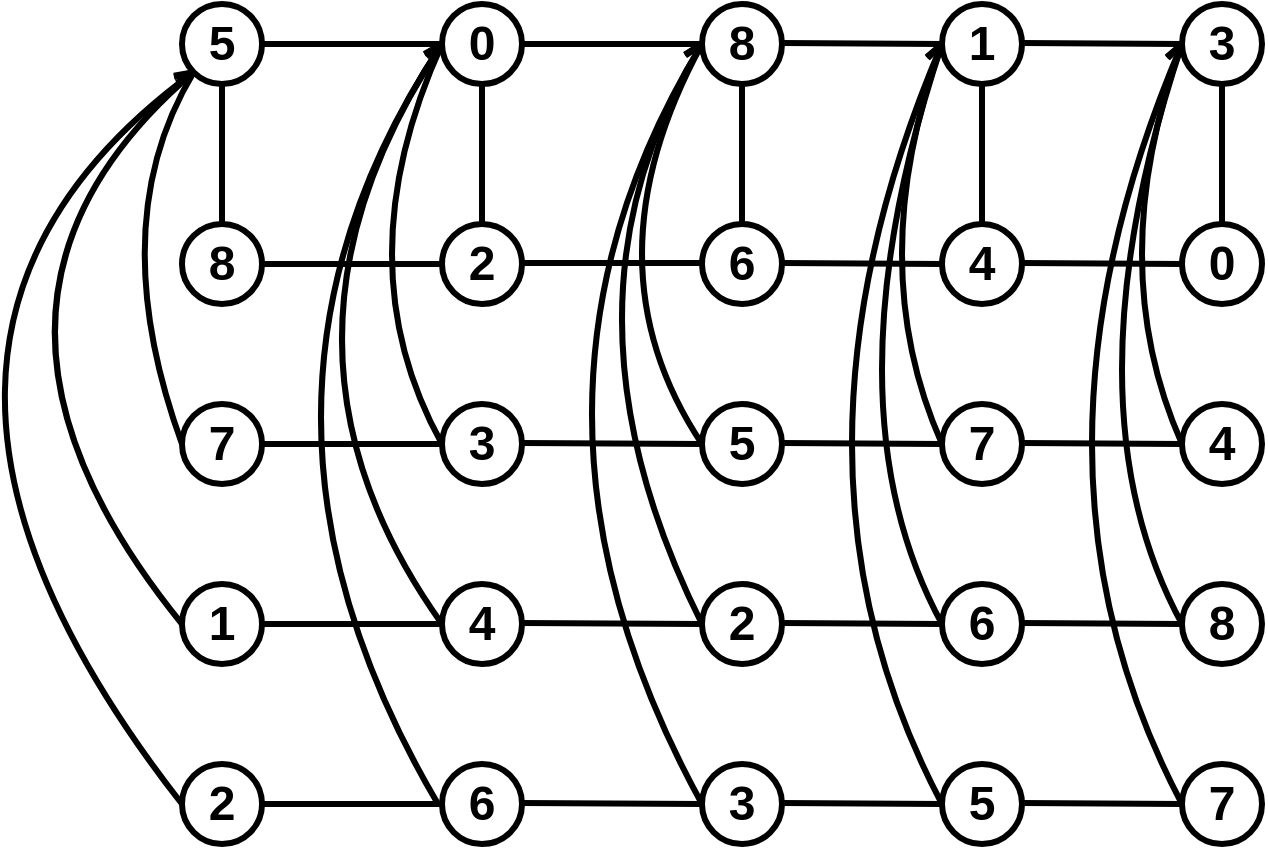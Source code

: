 <mxfile version="17.4.4" type="github">
  <diagram id="boWh-W9yGLVToVzq9MZm" name="Page-1">
    <mxGraphModel dx="1038" dy="489" grid="1" gridSize="10" guides="1" tooltips="1" connect="1" arrows="1" fold="1" page="1" pageScale="1" pageWidth="850" pageHeight="1100" math="0" shadow="0">
      <root>
        <mxCell id="0" />
        <mxCell id="1" parent="0" />
        <mxCell id="VgubCisPh5ra14O2e1j3-1" value="&lt;font style=&quot;font-size: 24px&quot;&gt;&lt;b style=&quot;font-size: 24px&quot;&gt;5&lt;/b&gt;&lt;/font&gt;" style="ellipse;whiteSpace=wrap;html=1;aspect=fixed;strokeWidth=3;fontSize=24;" vertex="1" parent="1">
          <mxGeometry x="160" y="80" width="40" height="40" as="geometry" />
        </mxCell>
        <mxCell id="VgubCisPh5ra14O2e1j3-2" value="&lt;font style=&quot;font-size: 24px&quot;&gt;&lt;b style=&quot;font-size: 24px&quot;&gt;0&lt;/b&gt;&lt;/font&gt;" style="ellipse;whiteSpace=wrap;html=1;aspect=fixed;strokeWidth=3;fontSize=24;" vertex="1" parent="1">
          <mxGeometry x="290" y="80" width="40" height="40" as="geometry" />
        </mxCell>
        <mxCell id="VgubCisPh5ra14O2e1j3-3" value="&lt;b style=&quot;font-size: 24px&quot;&gt;&lt;font style=&quot;font-size: 24px&quot;&gt;8&lt;/font&gt;&lt;/b&gt;" style="ellipse;whiteSpace=wrap;html=1;aspect=fixed;strokeWidth=3;fontSize=24;" vertex="1" parent="1">
          <mxGeometry x="420" y="80" width="40" height="40" as="geometry" />
        </mxCell>
        <mxCell id="VgubCisPh5ra14O2e1j3-4" value="&lt;b style=&quot;font-size: 24px&quot;&gt;1&lt;/b&gt;" style="ellipse;whiteSpace=wrap;html=1;aspect=fixed;strokeWidth=3;fontSize=24;" vertex="1" parent="1">
          <mxGeometry x="540" y="80" width="40" height="40" as="geometry" />
        </mxCell>
        <mxCell id="VgubCisPh5ra14O2e1j3-5" value="&lt;b style=&quot;font-size: 24px&quot;&gt;8&lt;/b&gt;" style="ellipse;whiteSpace=wrap;html=1;aspect=fixed;strokeWidth=3;fontSize=24;" vertex="1" parent="1">
          <mxGeometry x="160" y="190" width="40" height="40" as="geometry" />
        </mxCell>
        <mxCell id="VgubCisPh5ra14O2e1j3-6" value="&lt;b style=&quot;font-size: 24px&quot;&gt;7&lt;/b&gt;" style="ellipse;whiteSpace=wrap;html=1;aspect=fixed;strokeWidth=3;fontSize=24;" vertex="1" parent="1">
          <mxGeometry x="160" y="280" width="40" height="40" as="geometry" />
        </mxCell>
        <mxCell id="VgubCisPh5ra14O2e1j3-7" value="&lt;b style=&quot;font-size: 24px&quot;&gt;3&lt;/b&gt;" style="ellipse;whiteSpace=wrap;html=1;aspect=fixed;strokeWidth=3;fontSize=24;" vertex="1" parent="1">
          <mxGeometry x="290" y="280" width="40" height="40" as="geometry" />
        </mxCell>
        <mxCell id="VgubCisPh5ra14O2e1j3-8" value="&lt;b style=&quot;font-size: 24px&quot;&gt;5&lt;/b&gt;" style="ellipse;whiteSpace=wrap;html=1;aspect=fixed;strokeWidth=3;fontSize=24;" vertex="1" parent="1">
          <mxGeometry x="420" y="280" width="40" height="40" as="geometry" />
        </mxCell>
        <mxCell id="VgubCisPh5ra14O2e1j3-9" value="&lt;b style=&quot;font-size: 24px&quot;&gt;2&lt;/b&gt;" style="ellipse;whiteSpace=wrap;html=1;aspect=fixed;strokeWidth=3;fontSize=24;" vertex="1" parent="1">
          <mxGeometry x="290" y="190" width="40" height="40" as="geometry" />
        </mxCell>
        <mxCell id="VgubCisPh5ra14O2e1j3-10" value="&lt;b style=&quot;font-size: 24px;&quot;&gt;6&lt;/b&gt;" style="ellipse;whiteSpace=wrap;html=1;aspect=fixed;strokeWidth=3;fontSize=24;" vertex="1" parent="1">
          <mxGeometry x="420" y="190" width="40" height="40" as="geometry" />
        </mxCell>
        <mxCell id="VgubCisPh5ra14O2e1j3-11" value="&lt;b style=&quot;font-size: 24px&quot;&gt;&lt;font style=&quot;font-size: 24px&quot;&gt;4&lt;/font&gt;&lt;/b&gt;" style="ellipse;whiteSpace=wrap;html=1;aspect=fixed;strokeWidth=3;fontSize=24;" vertex="1" parent="1">
          <mxGeometry x="540" y="190" width="40" height="40" as="geometry" />
        </mxCell>
        <mxCell id="VgubCisPh5ra14O2e1j3-12" value="&lt;b style=&quot;font-size: 24px&quot;&gt;7&lt;/b&gt;" style="ellipse;whiteSpace=wrap;html=1;aspect=fixed;strokeWidth=3;fontSize=24;" vertex="1" parent="1">
          <mxGeometry x="540" y="280" width="40" height="40" as="geometry" />
        </mxCell>
        <mxCell id="VgubCisPh5ra14O2e1j3-13" value="&lt;b style=&quot;font-size: 24px&quot;&gt;1&lt;/b&gt;" style="ellipse;whiteSpace=wrap;html=1;aspect=fixed;strokeWidth=3;fontSize=24;" vertex="1" parent="1">
          <mxGeometry x="160" y="370" width="40" height="40" as="geometry" />
        </mxCell>
        <mxCell id="VgubCisPh5ra14O2e1j3-14" value="&lt;b style=&quot;font-size: 24px;&quot;&gt;4&lt;/b&gt;" style="ellipse;whiteSpace=wrap;html=1;aspect=fixed;strokeWidth=3;fontSize=24;" vertex="1" parent="1">
          <mxGeometry x="290" y="370" width="40" height="40" as="geometry" />
        </mxCell>
        <mxCell id="VgubCisPh5ra14O2e1j3-15" value="&lt;b style=&quot;font-size: 24px&quot;&gt;2&lt;/b&gt;" style="ellipse;whiteSpace=wrap;html=1;aspect=fixed;strokeWidth=3;fontSize=24;" vertex="1" parent="1">
          <mxGeometry x="420" y="370" width="40" height="40" as="geometry" />
        </mxCell>
        <mxCell id="VgubCisPh5ra14O2e1j3-16" value="&lt;b style=&quot;font-size: 24px&quot;&gt;6&lt;/b&gt;" style="ellipse;whiteSpace=wrap;html=1;aspect=fixed;strokeWidth=3;fontSize=24;" vertex="1" parent="1">
          <mxGeometry x="540" y="370" width="40" height="40" as="geometry" />
        </mxCell>
        <mxCell id="VgubCisPh5ra14O2e1j3-17" value="&lt;b style=&quot;font-size: 24px&quot;&gt;2&lt;/b&gt;" style="ellipse;whiteSpace=wrap;html=1;aspect=fixed;strokeWidth=3;fontSize=24;" vertex="1" parent="1">
          <mxGeometry x="160" y="460" width="40" height="40" as="geometry" />
        </mxCell>
        <mxCell id="VgubCisPh5ra14O2e1j3-18" value="&lt;b&gt;6&lt;/b&gt;" style="ellipse;whiteSpace=wrap;html=1;aspect=fixed;strokeWidth=3;fontSize=24;" vertex="1" parent="1">
          <mxGeometry x="290" y="460" width="40" height="40" as="geometry" />
        </mxCell>
        <mxCell id="VgubCisPh5ra14O2e1j3-19" value="&lt;b style=&quot;font-size: 24px&quot;&gt;3&lt;/b&gt;" style="ellipse;whiteSpace=wrap;html=1;aspect=fixed;strokeWidth=3;fontSize=24;" vertex="1" parent="1">
          <mxGeometry x="420" y="460" width="40" height="40" as="geometry" />
        </mxCell>
        <mxCell id="VgubCisPh5ra14O2e1j3-20" value="&lt;b style=&quot;font-size: 24px&quot;&gt;5&lt;/b&gt;" style="ellipse;whiteSpace=wrap;html=1;aspect=fixed;strokeWidth=3;fontSize=24;" vertex="1" parent="1">
          <mxGeometry x="540" y="460" width="40" height="40" as="geometry" />
        </mxCell>
        <mxCell id="VgubCisPh5ra14O2e1j3-21" value="" style="curved=1;endArrow=openAsync;html=1;rounded=0;entryX=0;entryY=1;entryDx=0;entryDy=0;exitX=0;exitY=0.5;exitDx=0;exitDy=0;endFill=0;strokeWidth=3;fontSize=24;" edge="1" parent="1" source="VgubCisPh5ra14O2e1j3-6" target="VgubCisPh5ra14O2e1j3-1">
          <mxGeometry width="50" height="50" relative="1" as="geometry">
            <mxPoint x="360" y="310" as="sourcePoint" />
            <mxPoint x="300" y="170" as="targetPoint" />
            <Array as="points">
              <mxPoint x="120" y="190" />
            </Array>
          </mxGeometry>
        </mxCell>
        <mxCell id="VgubCisPh5ra14O2e1j3-22" value="" style="curved=1;endArrow=openAsync;html=1;rounded=0;entryX=0;entryY=0.5;entryDx=0;entryDy=0;exitX=0;exitY=0.5;exitDx=0;exitDy=0;endFill=0;strokeWidth=3;fontSize=24;" edge="1" parent="1" source="VgubCisPh5ra14O2e1j3-7" target="VgubCisPh5ra14O2e1j3-2">
          <mxGeometry width="50" height="50" relative="1" as="geometry">
            <mxPoint x="170" y="310" as="sourcePoint" />
            <mxPoint x="175.858" y="124.142" as="targetPoint" />
            <Array as="points">
              <mxPoint x="240" y="210" />
            </Array>
          </mxGeometry>
        </mxCell>
        <mxCell id="VgubCisPh5ra14O2e1j3-23" value="" style="curved=1;endArrow=openAsync;html=1;rounded=0;entryX=0;entryY=0.5;entryDx=0;entryDy=0;exitX=0;exitY=0.5;exitDx=0;exitDy=0;endFill=0;strokeWidth=3;fontSize=24;" edge="1" parent="1" source="VgubCisPh5ra14O2e1j3-8" target="VgubCisPh5ra14O2e1j3-3">
          <mxGeometry width="50" height="50" relative="1" as="geometry">
            <mxPoint x="300" y="310" as="sourcePoint" />
            <mxPoint x="300" y="110" as="targetPoint" />
            <Array as="points">
              <mxPoint x="360" y="210" />
            </Array>
          </mxGeometry>
        </mxCell>
        <mxCell id="VgubCisPh5ra14O2e1j3-24" value="" style="curved=1;endArrow=openAsync;html=1;rounded=0;entryX=0;entryY=0.5;entryDx=0;entryDy=0;endFill=0;exitX=0;exitY=0.5;exitDx=0;exitDy=0;strokeWidth=3;fontSize=24;" edge="1" parent="1" source="VgubCisPh5ra14O2e1j3-12" target="VgubCisPh5ra14O2e1j3-4">
          <mxGeometry width="50" height="50" relative="1" as="geometry">
            <mxPoint x="530" y="300" as="sourcePoint" />
            <mxPoint x="310" y="120" as="targetPoint" />
            <Array as="points">
              <mxPoint x="500" y="210" />
            </Array>
          </mxGeometry>
        </mxCell>
        <mxCell id="VgubCisPh5ra14O2e1j3-25" value="" style="curved=1;endArrow=openAsync;html=1;rounded=0;entryX=0;entryY=1;entryDx=0;entryDy=0;exitX=0;exitY=0.5;exitDx=0;exitDy=0;endFill=0;strokeWidth=3;fontSize=24;" edge="1" parent="1" source="VgubCisPh5ra14O2e1j3-13" target="VgubCisPh5ra14O2e1j3-1">
          <mxGeometry width="50" height="50" relative="1" as="geometry">
            <mxPoint x="320" y="330" as="sourcePoint" />
            <mxPoint x="320" y="130" as="targetPoint" />
            <Array as="points">
              <mxPoint x="30" y="230" />
            </Array>
          </mxGeometry>
        </mxCell>
        <mxCell id="VgubCisPh5ra14O2e1j3-26" value="" style="curved=1;endArrow=openAsync;html=1;rounded=0;exitX=0;exitY=0.5;exitDx=0;exitDy=0;endFill=0;strokeWidth=3;fontSize=24;" edge="1" parent="1" source="VgubCisPh5ra14O2e1j3-14">
          <mxGeometry width="50" height="50" relative="1" as="geometry">
            <mxPoint x="170" y="400" as="sourcePoint" />
            <mxPoint x="290" y="100" as="targetPoint" />
            <Array as="points">
              <mxPoint x="190" y="250" />
            </Array>
          </mxGeometry>
        </mxCell>
        <mxCell id="VgubCisPh5ra14O2e1j3-27" value="" style="curved=1;endArrow=openAsync;html=1;rounded=0;exitX=0;exitY=0.5;exitDx=0;exitDy=0;endFill=0;entryX=0;entryY=1;entryDx=0;entryDy=0;strokeWidth=3;fontSize=24;" edge="1" parent="1" source="VgubCisPh5ra14O2e1j3-17" target="VgubCisPh5ra14O2e1j3-1">
          <mxGeometry width="50" height="50" relative="1" as="geometry">
            <mxPoint x="180" y="410" as="sourcePoint" />
            <mxPoint x="160" y="120" as="targetPoint" />
            <Array as="points">
              <mxPoint x="-20" y="250" />
            </Array>
          </mxGeometry>
        </mxCell>
        <mxCell id="VgubCisPh5ra14O2e1j3-28" value="" style="curved=1;endArrow=openAsync;html=1;rounded=0;exitX=0;exitY=0.5;exitDx=0;exitDy=0;endFill=0;strokeWidth=3;fontSize=24;" edge="1" parent="1" source="VgubCisPh5ra14O2e1j3-19">
          <mxGeometry width="50" height="50" relative="1" as="geometry">
            <mxPoint x="170" y="490" as="sourcePoint" />
            <mxPoint x="420" y="100" as="targetPoint" />
            <Array as="points">
              <mxPoint x="310" y="280" />
            </Array>
          </mxGeometry>
        </mxCell>
        <mxCell id="VgubCisPh5ra14O2e1j3-29" value="" style="curved=1;endArrow=openAsync;html=1;rounded=0;endFill=0;strokeWidth=3;fontSize=24;" edge="1" parent="1">
          <mxGeometry width="50" height="50" relative="1" as="geometry">
            <mxPoint x="288" y="480" as="sourcePoint" />
            <mxPoint x="290" y="100" as="targetPoint" />
            <Array as="points">
              <mxPoint x="170" y="280" />
            </Array>
          </mxGeometry>
        </mxCell>
        <mxCell id="VgubCisPh5ra14O2e1j3-30" value="" style="curved=1;endArrow=openAsync;html=1;rounded=0;exitX=0;exitY=0.5;exitDx=0;exitDy=0;endFill=0;strokeWidth=3;fontSize=24;" edge="1" parent="1" source="VgubCisPh5ra14O2e1j3-20">
          <mxGeometry width="50" height="50" relative="1" as="geometry">
            <mxPoint x="430" y="490" as="sourcePoint" />
            <mxPoint x="540" y="100" as="targetPoint" />
            <Array as="points">
              <mxPoint x="450" y="310" />
            </Array>
          </mxGeometry>
        </mxCell>
        <mxCell id="VgubCisPh5ra14O2e1j3-31" value="" style="endArrow=none;html=1;rounded=0;exitX=0.5;exitY=1;exitDx=0;exitDy=0;entryX=0.5;entryY=0;entryDx=0;entryDy=0;strokeWidth=3;fontSize=24;" edge="1" parent="1" source="VgubCisPh5ra14O2e1j3-1" target="VgubCisPh5ra14O2e1j3-5">
          <mxGeometry width="50" height="50" relative="1" as="geometry">
            <mxPoint x="210" y="130" as="sourcePoint" />
            <mxPoint x="410" y="260" as="targetPoint" />
          </mxGeometry>
        </mxCell>
        <mxCell id="VgubCisPh5ra14O2e1j3-32" value="" style="endArrow=none;html=1;rounded=0;exitX=1;exitY=0.5;exitDx=0;exitDy=0;entryX=0;entryY=0.5;entryDx=0;entryDy=0;strokeWidth=3;fontSize=24;" edge="1" parent="1" source="VgubCisPh5ra14O2e1j3-1" target="VgubCisPh5ra14O2e1j3-2">
          <mxGeometry width="50" height="50" relative="1" as="geometry">
            <mxPoint x="190" y="130" as="sourcePoint" />
            <mxPoint x="190" y="200" as="targetPoint" />
          </mxGeometry>
        </mxCell>
        <mxCell id="VgubCisPh5ra14O2e1j3-33" value="" style="endArrow=none;html=1;rounded=0;exitX=0.5;exitY=1;exitDx=0;exitDy=0;entryX=0.5;entryY=0;entryDx=0;entryDy=0;strokeWidth=3;fontSize=24;" edge="1" parent="1" source="VgubCisPh5ra14O2e1j3-2" target="VgubCisPh5ra14O2e1j3-9">
          <mxGeometry width="50" height="50" relative="1" as="geometry">
            <mxPoint x="200" y="140" as="sourcePoint" />
            <mxPoint x="200" y="210" as="targetPoint" />
          </mxGeometry>
        </mxCell>
        <mxCell id="VgubCisPh5ra14O2e1j3-34" value="" style="endArrow=none;html=1;rounded=0;exitX=0.5;exitY=1;exitDx=0;exitDy=0;entryX=0.5;entryY=0;entryDx=0;entryDy=0;strokeWidth=3;fontSize=24;" edge="1" parent="1" source="VgubCisPh5ra14O2e1j3-3" target="VgubCisPh5ra14O2e1j3-10">
          <mxGeometry width="50" height="50" relative="1" as="geometry">
            <mxPoint x="210" y="150" as="sourcePoint" />
            <mxPoint x="210" y="220" as="targetPoint" />
          </mxGeometry>
        </mxCell>
        <mxCell id="VgubCisPh5ra14O2e1j3-35" value="" style="endArrow=none;html=1;rounded=0;exitX=0.5;exitY=1;exitDx=0;exitDy=0;entryX=0.5;entryY=0;entryDx=0;entryDy=0;strokeWidth=3;fontSize=24;" edge="1" parent="1" source="VgubCisPh5ra14O2e1j3-4" target="VgubCisPh5ra14O2e1j3-11">
          <mxGeometry width="50" height="50" relative="1" as="geometry">
            <mxPoint x="220" y="160" as="sourcePoint" />
            <mxPoint x="220" y="230" as="targetPoint" />
          </mxGeometry>
        </mxCell>
        <mxCell id="VgubCisPh5ra14O2e1j3-36" value="" style="endArrow=none;html=1;rounded=0;exitX=0;exitY=0.5;exitDx=0;exitDy=0;entryX=1;entryY=0.5;entryDx=0;entryDy=0;strokeWidth=3;fontSize=24;" edge="1" parent="1" source="VgubCisPh5ra14O2e1j3-9" target="VgubCisPh5ra14O2e1j3-5">
          <mxGeometry width="50" height="50" relative="1" as="geometry">
            <mxPoint x="230" y="170" as="sourcePoint" />
            <mxPoint x="230" y="240" as="targetPoint" />
          </mxGeometry>
        </mxCell>
        <mxCell id="VgubCisPh5ra14O2e1j3-37" value="" style="endArrow=none;html=1;rounded=0;exitX=0;exitY=0.5;exitDx=0;exitDy=0;entryX=1;entryY=0.5;entryDx=0;entryDy=0;strokeWidth=3;fontSize=24;" edge="1" parent="1" source="VgubCisPh5ra14O2e1j3-7" target="VgubCisPh5ra14O2e1j3-6">
          <mxGeometry width="50" height="50" relative="1" as="geometry">
            <mxPoint x="300" y="220" as="sourcePoint" />
            <mxPoint x="210" y="220" as="targetPoint" />
          </mxGeometry>
        </mxCell>
        <mxCell id="VgubCisPh5ra14O2e1j3-38" value="" style="endArrow=none;html=1;rounded=0;exitX=0;exitY=0.5;exitDx=0;exitDy=0;entryX=1;entryY=0.5;entryDx=0;entryDy=0;strokeWidth=3;fontSize=24;" edge="1" parent="1" source="VgubCisPh5ra14O2e1j3-14" target="VgubCisPh5ra14O2e1j3-13">
          <mxGeometry width="50" height="50" relative="1" as="geometry">
            <mxPoint x="310" y="230" as="sourcePoint" />
            <mxPoint x="220" y="230" as="targetPoint" />
          </mxGeometry>
        </mxCell>
        <mxCell id="VgubCisPh5ra14O2e1j3-39" value="" style="endArrow=none;html=1;rounded=0;entryX=1;entryY=0.5;entryDx=0;entryDy=0;strokeWidth=3;fontSize=24;" edge="1" parent="1" target="VgubCisPh5ra14O2e1j3-17">
          <mxGeometry width="50" height="50" relative="1" as="geometry">
            <mxPoint x="290" y="480" as="sourcePoint" />
            <mxPoint x="230" y="240" as="targetPoint" />
          </mxGeometry>
        </mxCell>
        <mxCell id="VgubCisPh5ra14O2e1j3-40" value="" style="curved=1;endArrow=openAsync;html=1;rounded=0;entryX=0;entryY=0.5;entryDx=0;entryDy=0;exitX=0;exitY=0.5;exitDx=0;exitDy=0;endFill=0;strokeWidth=3;fontSize=24;" edge="1" parent="1" source="VgubCisPh5ra14O2e1j3-15" target="VgubCisPh5ra14O2e1j3-3">
          <mxGeometry width="50" height="50" relative="1" as="geometry">
            <mxPoint x="430" y="310" as="sourcePoint" />
            <mxPoint x="430" y="110" as="targetPoint" />
            <Array as="points">
              <mxPoint x="340" y="230" />
            </Array>
          </mxGeometry>
        </mxCell>
        <mxCell id="VgubCisPh5ra14O2e1j3-41" value="" style="curved=1;endArrow=openAsync;html=1;rounded=0;exitX=0;exitY=0.5;exitDx=0;exitDy=0;endFill=0;strokeWidth=3;fontSize=24;" edge="1" parent="1" source="VgubCisPh5ra14O2e1j3-16">
          <mxGeometry width="50" height="50" relative="1" as="geometry">
            <mxPoint x="550" y="490" as="sourcePoint" />
            <mxPoint x="540" y="100" as="targetPoint" />
            <Array as="points">
              <mxPoint x="480" y="280" />
            </Array>
          </mxGeometry>
        </mxCell>
        <mxCell id="VgubCisPh5ra14O2e1j3-124" value="&lt;b style=&quot;font-size: 24px&quot;&gt;3&lt;/b&gt;" style="ellipse;whiteSpace=wrap;html=1;aspect=fixed;strokeWidth=3;fontSize=24;" vertex="1" parent="1">
          <mxGeometry x="660" y="80" width="40" height="40" as="geometry" />
        </mxCell>
        <mxCell id="VgubCisPh5ra14O2e1j3-125" value="&lt;b style=&quot;font-size: 24px&quot;&gt;&lt;font style=&quot;font-size: 24px&quot;&gt;0&lt;/font&gt;&lt;/b&gt;" style="ellipse;whiteSpace=wrap;html=1;aspect=fixed;strokeWidth=3;fontSize=24;" vertex="1" parent="1">
          <mxGeometry x="660" y="190" width="40" height="40" as="geometry" />
        </mxCell>
        <mxCell id="VgubCisPh5ra14O2e1j3-126" value="&lt;b&gt;4&lt;/b&gt;" style="ellipse;whiteSpace=wrap;html=1;aspect=fixed;strokeWidth=3;fontSize=24;" vertex="1" parent="1">
          <mxGeometry x="660" y="280" width="40" height="40" as="geometry" />
        </mxCell>
        <mxCell id="VgubCisPh5ra14O2e1j3-127" value="&lt;b style=&quot;font-size: 24px&quot;&gt;8&lt;/b&gt;" style="ellipse;whiteSpace=wrap;html=1;aspect=fixed;strokeWidth=3;fontSize=24;" vertex="1" parent="1">
          <mxGeometry x="660" y="370" width="40" height="40" as="geometry" />
        </mxCell>
        <mxCell id="VgubCisPh5ra14O2e1j3-128" value="&lt;b style=&quot;font-size: 24px&quot;&gt;7&lt;/b&gt;" style="ellipse;whiteSpace=wrap;html=1;aspect=fixed;strokeWidth=3;fontSize=24;" vertex="1" parent="1">
          <mxGeometry x="660" y="460" width="40" height="40" as="geometry" />
        </mxCell>
        <mxCell id="VgubCisPh5ra14O2e1j3-129" value="" style="curved=1;endArrow=openAsync;html=1;rounded=0;entryX=0;entryY=0.5;entryDx=0;entryDy=0;endFill=0;exitX=0;exitY=0.5;exitDx=0;exitDy=0;strokeWidth=3;fontSize=24;" edge="1" parent="1" source="VgubCisPh5ra14O2e1j3-126" target="VgubCisPh5ra14O2e1j3-124">
          <mxGeometry width="50" height="50" relative="1" as="geometry">
            <mxPoint x="650" y="300" as="sourcePoint" />
            <mxPoint x="430" y="120" as="targetPoint" />
            <Array as="points">
              <mxPoint x="620" y="210" />
            </Array>
          </mxGeometry>
        </mxCell>
        <mxCell id="VgubCisPh5ra14O2e1j3-130" value="" style="endArrow=none;html=1;rounded=0;exitX=0.5;exitY=1;exitDx=0;exitDy=0;entryX=0.5;entryY=0;entryDx=0;entryDy=0;strokeWidth=3;fontSize=24;" edge="1" parent="1" source="VgubCisPh5ra14O2e1j3-124" target="VgubCisPh5ra14O2e1j3-125">
          <mxGeometry width="50" height="50" relative="1" as="geometry">
            <mxPoint x="340" y="160" as="sourcePoint" />
            <mxPoint x="340" y="230" as="targetPoint" />
          </mxGeometry>
        </mxCell>
        <mxCell id="VgubCisPh5ra14O2e1j3-131" value="" style="curved=1;endArrow=openAsync;html=1;rounded=0;exitX=0;exitY=0.5;exitDx=0;exitDy=0;endFill=0;strokeWidth=3;fontSize=24;" edge="1" parent="1" source="VgubCisPh5ra14O2e1j3-127">
          <mxGeometry width="50" height="50" relative="1" as="geometry">
            <mxPoint x="670" y="490" as="sourcePoint" />
            <mxPoint x="660" y="100" as="targetPoint" />
            <Array as="points">
              <mxPoint x="600" y="280" />
            </Array>
          </mxGeometry>
        </mxCell>
        <mxCell id="VgubCisPh5ra14O2e1j3-132" value="" style="curved=1;endArrow=openAsync;html=1;rounded=0;endFill=0;strokeWidth=3;fontSize=24;" edge="1" parent="1">
          <mxGeometry width="50" height="50" relative="1" as="geometry">
            <mxPoint x="660" y="480" as="sourcePoint" />
            <mxPoint x="660" y="100" as="targetPoint" />
            <Array as="points">
              <mxPoint x="570" y="310" />
            </Array>
          </mxGeometry>
        </mxCell>
        <mxCell id="VgubCisPh5ra14O2e1j3-133" value="" style="endArrow=none;html=1;rounded=0;exitX=1;exitY=0.5;exitDx=0;exitDy=0;entryX=0;entryY=0.5;entryDx=0;entryDy=0;strokeWidth=3;fontSize=24;" edge="1" parent="1" source="VgubCisPh5ra14O2e1j3-2" target="VgubCisPh5ra14O2e1j3-3">
          <mxGeometry width="50" height="50" relative="1" as="geometry">
            <mxPoint x="210" y="110" as="sourcePoint" />
            <mxPoint x="300" y="110" as="targetPoint" />
          </mxGeometry>
        </mxCell>
        <mxCell id="VgubCisPh5ra14O2e1j3-135" value="" style="endArrow=none;html=1;rounded=0;exitX=1;exitY=0.5;exitDx=0;exitDy=0;strokeWidth=3;fontSize=24;" edge="1" parent="1">
          <mxGeometry width="50" height="50" relative="1" as="geometry">
            <mxPoint x="460" y="99.5" as="sourcePoint" />
            <mxPoint x="540" y="100" as="targetPoint" />
          </mxGeometry>
        </mxCell>
        <mxCell id="VgubCisPh5ra14O2e1j3-136" value="" style="endArrow=none;html=1;rounded=0;exitX=1;exitY=0.5;exitDx=0;exitDy=0;strokeWidth=3;fontSize=24;" edge="1" parent="1">
          <mxGeometry width="50" height="50" relative="1" as="geometry">
            <mxPoint x="580" y="99.5" as="sourcePoint" />
            <mxPoint x="660" y="100" as="targetPoint" />
          </mxGeometry>
        </mxCell>
        <mxCell id="VgubCisPh5ra14O2e1j3-137" value="" style="endArrow=none;html=1;rounded=0;exitX=1;exitY=0.5;exitDx=0;exitDy=0;entryX=0;entryY=0.5;entryDx=0;entryDy=0;strokeWidth=3;fontSize=24;" edge="1" parent="1">
          <mxGeometry width="50" height="50" relative="1" as="geometry">
            <mxPoint x="330" y="209.5" as="sourcePoint" />
            <mxPoint x="420" y="209.5" as="targetPoint" />
          </mxGeometry>
        </mxCell>
        <mxCell id="VgubCisPh5ra14O2e1j3-138" value="" style="endArrow=none;html=1;rounded=0;exitX=1;exitY=0.5;exitDx=0;exitDy=0;entryX=0;entryY=0.5;entryDx=0;entryDy=0;strokeWidth=3;fontSize=24;" edge="1" parent="1" target="VgubCisPh5ra14O2e1j3-11">
          <mxGeometry width="50" height="50" relative="1" as="geometry">
            <mxPoint x="460" y="209.5" as="sourcePoint" />
            <mxPoint x="550" y="209.5" as="targetPoint" />
          </mxGeometry>
        </mxCell>
        <mxCell id="VgubCisPh5ra14O2e1j3-141" value="" style="endArrow=none;html=1;rounded=0;exitX=1;exitY=0.5;exitDx=0;exitDy=0;strokeWidth=3;fontSize=24;" edge="1" parent="1">
          <mxGeometry width="50" height="50" relative="1" as="geometry">
            <mxPoint x="580" y="209.5" as="sourcePoint" />
            <mxPoint x="660" y="210" as="targetPoint" />
          </mxGeometry>
        </mxCell>
        <mxCell id="VgubCisPh5ra14O2e1j3-142" value="" style="endArrow=none;html=1;rounded=0;exitX=1;exitY=0.5;exitDx=0;exitDy=0;entryX=0;entryY=0.5;entryDx=0;entryDy=0;strokeWidth=3;fontSize=24;" edge="1" parent="1">
          <mxGeometry width="50" height="50" relative="1" as="geometry">
            <mxPoint x="460" y="299.5" as="sourcePoint" />
            <mxPoint x="540" y="300" as="targetPoint" />
          </mxGeometry>
        </mxCell>
        <mxCell id="VgubCisPh5ra14O2e1j3-143" value="" style="endArrow=none;html=1;rounded=0;exitX=1;exitY=0.5;exitDx=0;exitDy=0;entryX=0;entryY=0.5;entryDx=0;entryDy=0;strokeWidth=3;fontSize=24;" edge="1" parent="1" target="VgubCisPh5ra14O2e1j3-8">
          <mxGeometry width="50" height="50" relative="1" as="geometry">
            <mxPoint x="330" y="299.5" as="sourcePoint" />
            <mxPoint x="410" y="300" as="targetPoint" />
          </mxGeometry>
        </mxCell>
        <mxCell id="VgubCisPh5ra14O2e1j3-144" value="" style="endArrow=none;html=1;rounded=0;exitX=1;exitY=0.5;exitDx=0;exitDy=0;entryX=0;entryY=0.5;entryDx=0;entryDy=0;strokeWidth=3;fontSize=24;" edge="1" parent="1">
          <mxGeometry width="50" height="50" relative="1" as="geometry">
            <mxPoint x="330" y="389.5" as="sourcePoint" />
            <mxPoint x="420" y="390" as="targetPoint" />
          </mxGeometry>
        </mxCell>
        <mxCell id="VgubCisPh5ra14O2e1j3-145" value="" style="endArrow=none;html=1;rounded=0;exitX=1;exitY=0.5;exitDx=0;exitDy=0;entryX=0;entryY=0.5;entryDx=0;entryDy=0;strokeWidth=3;fontSize=24;" edge="1" parent="1">
          <mxGeometry width="50" height="50" relative="1" as="geometry">
            <mxPoint x="330" y="479.5" as="sourcePoint" />
            <mxPoint x="420" y="480" as="targetPoint" />
          </mxGeometry>
        </mxCell>
        <mxCell id="VgubCisPh5ra14O2e1j3-146" value="" style="endArrow=none;html=1;rounded=0;exitX=1;exitY=0.5;exitDx=0;exitDy=0;entryX=0;entryY=0.5;entryDx=0;entryDy=0;strokeWidth=3;fontSize=24;" edge="1" parent="1">
          <mxGeometry width="50" height="50" relative="1" as="geometry">
            <mxPoint x="460" y="389.5" as="sourcePoint" />
            <mxPoint x="540" y="390" as="targetPoint" />
          </mxGeometry>
        </mxCell>
        <mxCell id="VgubCisPh5ra14O2e1j3-147" value="" style="endArrow=none;html=1;rounded=0;exitX=1;exitY=0.5;exitDx=0;exitDy=0;entryX=0;entryY=0.5;entryDx=0;entryDy=0;strokeWidth=3;fontSize=24;" edge="1" parent="1">
          <mxGeometry width="50" height="50" relative="1" as="geometry">
            <mxPoint x="460" y="479.5" as="sourcePoint" />
            <mxPoint x="540" y="480" as="targetPoint" />
          </mxGeometry>
        </mxCell>
        <mxCell id="VgubCisPh5ra14O2e1j3-148" value="" style="endArrow=none;html=1;rounded=0;exitX=1;exitY=0.5;exitDx=0;exitDy=0;strokeWidth=3;fontSize=24;" edge="1" parent="1">
          <mxGeometry width="50" height="50" relative="1" as="geometry">
            <mxPoint x="580" y="299.5" as="sourcePoint" />
            <mxPoint x="660" y="300" as="targetPoint" />
          </mxGeometry>
        </mxCell>
        <mxCell id="VgubCisPh5ra14O2e1j3-149" value="" style="endArrow=none;html=1;rounded=0;exitX=1;exitY=0.5;exitDx=0;exitDy=0;strokeWidth=3;fontSize=24;" edge="1" parent="1">
          <mxGeometry width="50" height="50" relative="1" as="geometry">
            <mxPoint x="580" y="389.5" as="sourcePoint" />
            <mxPoint x="660" y="390" as="targetPoint" />
          </mxGeometry>
        </mxCell>
        <mxCell id="VgubCisPh5ra14O2e1j3-150" value="" style="endArrow=none;html=1;rounded=0;exitX=1;exitY=0.5;exitDx=0;exitDy=0;strokeWidth=3;fontSize=24;" edge="1" parent="1">
          <mxGeometry width="50" height="50" relative="1" as="geometry">
            <mxPoint x="580" y="479.5" as="sourcePoint" />
            <mxPoint x="660" y="480" as="targetPoint" />
          </mxGeometry>
        </mxCell>
      </root>
    </mxGraphModel>
  </diagram>
</mxfile>
